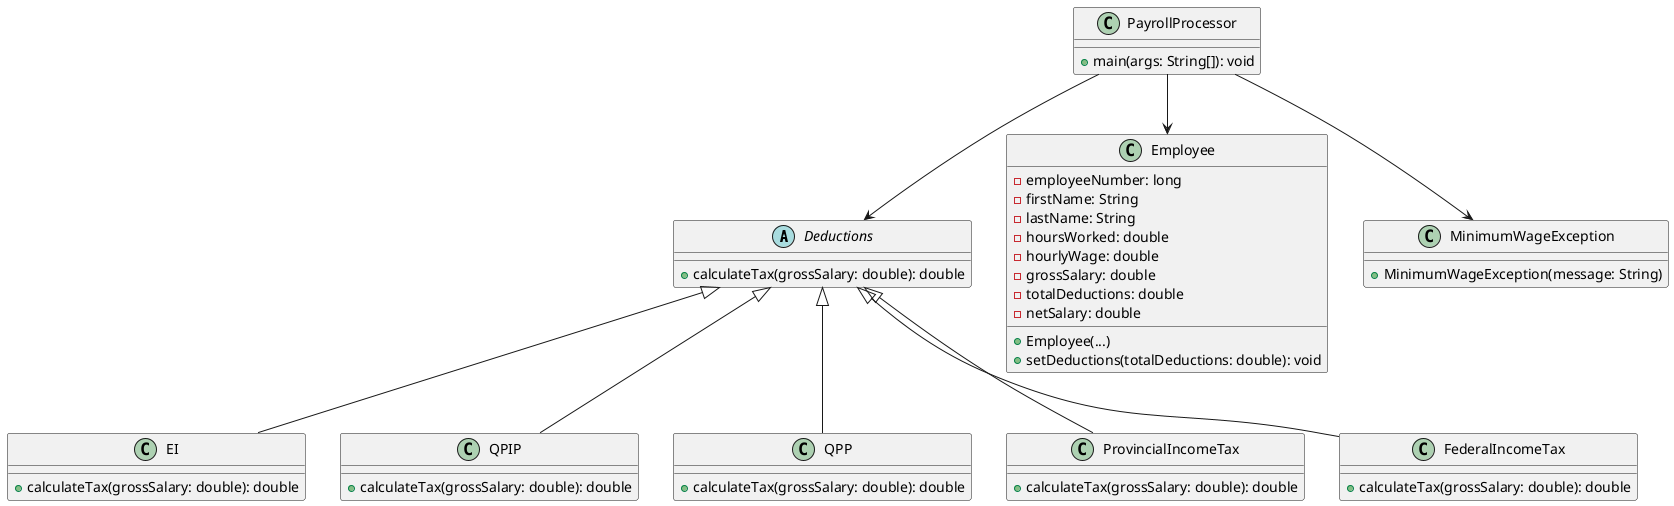 @startuml
' COMP 249 - Assignment 2 UML Diagram
' Written by: Ryan Khaled and Emile Ghattas

abstract class Deductions {
    +calculateTax(grossSalary: double): double
}

class Employee {
    -employeeNumber: long
    -firstName: String
    -lastName: String
    -hoursWorked: double
    -hourlyWage: double
    -grossSalary: double
    -totalDeductions: double
    -netSalary: double
    +Employee(...)
    +setDeductions(totalDeductions: double): void
}

class MinimumWageException {
    +MinimumWageException(message: String)
}

class PayrollProcessor {
    +main(args: String[]): void
}

class EI {
    +calculateTax(grossSalary: double): double
}

class QPIP {
    +calculateTax(grossSalary: double): double
}

class QPP {
    +calculateTax(grossSalary: double): double
}

class ProvincialIncomeTax {
    +calculateTax(grossSalary: double): double
}

class FederalIncomeTax {
    +calculateTax(grossSalary: double): double
}

Deductions <|-- EI
Deductions <|-- QPIP
Deductions <|-- QPP
Deductions <|-- ProvincialIncomeTax
Deductions <|-- FederalIncomeTax

PayrollProcessor --> Employee
PayrollProcessor --> Deductions
PayrollProcessor --> MinimumWageException

@enduml

